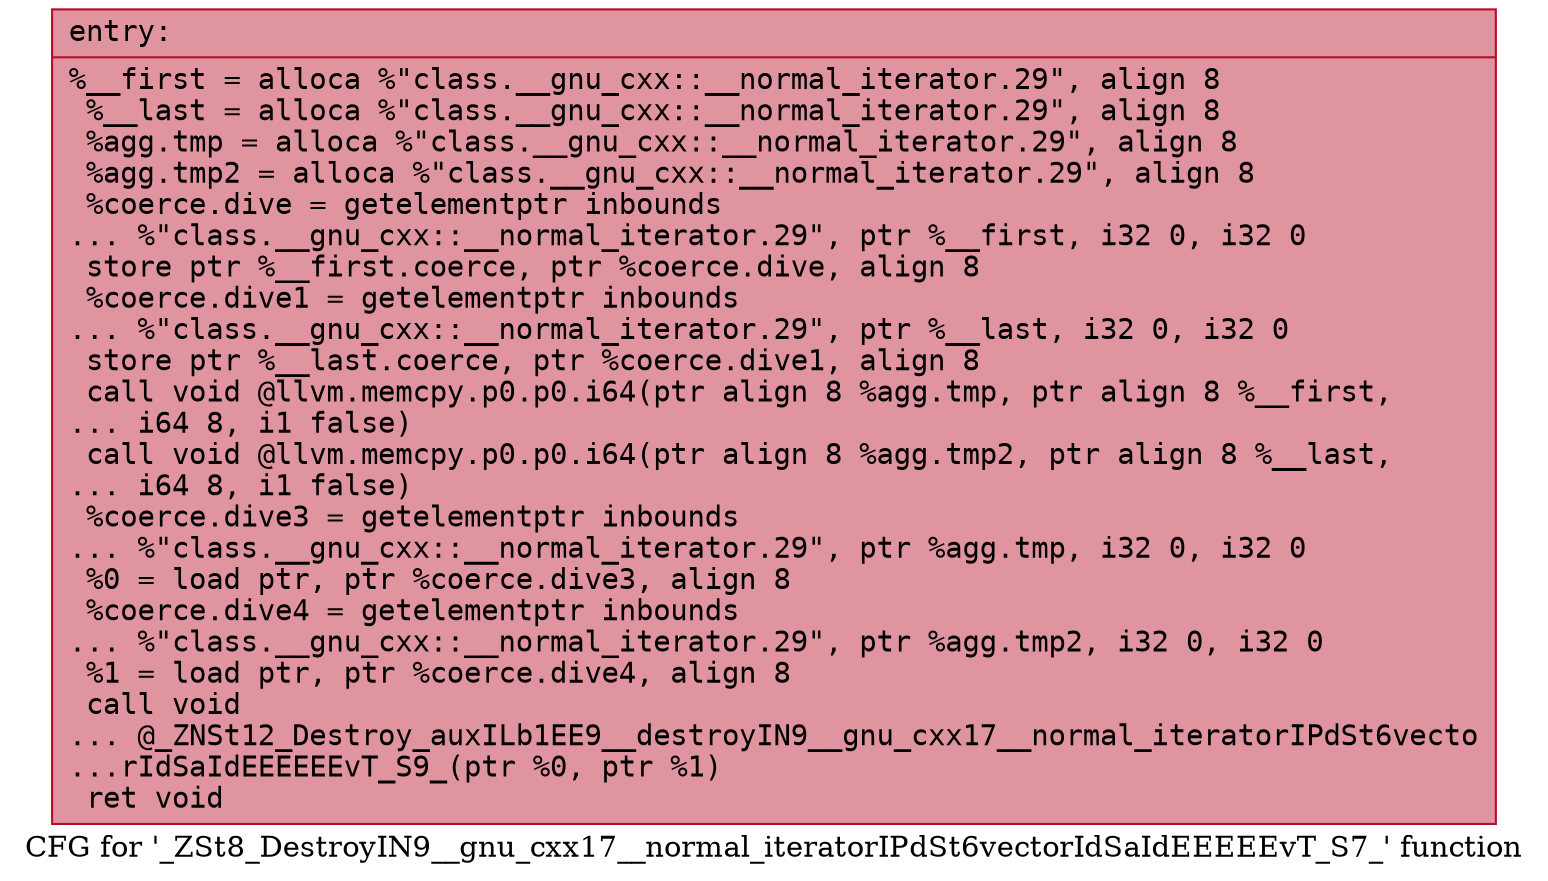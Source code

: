 digraph "CFG for '_ZSt8_DestroyIN9__gnu_cxx17__normal_iteratorIPdSt6vectorIdSaIdEEEEEvT_S7_' function" {
	label="CFG for '_ZSt8_DestroyIN9__gnu_cxx17__normal_iteratorIPdSt6vectorIdSaIdEEEEEvT_S7_' function";

	Node0x55e722dcf800 [shape=record,color="#b70d28ff", style=filled, fillcolor="#b70d2870" fontname="Courier",label="{entry:\l|  %__first = alloca %\"class.__gnu_cxx::__normal_iterator.29\", align 8\l  %__last = alloca %\"class.__gnu_cxx::__normal_iterator.29\", align 8\l  %agg.tmp = alloca %\"class.__gnu_cxx::__normal_iterator.29\", align 8\l  %agg.tmp2 = alloca %\"class.__gnu_cxx::__normal_iterator.29\", align 8\l  %coerce.dive = getelementptr inbounds\l... %\"class.__gnu_cxx::__normal_iterator.29\", ptr %__first, i32 0, i32 0\l  store ptr %__first.coerce, ptr %coerce.dive, align 8\l  %coerce.dive1 = getelementptr inbounds\l... %\"class.__gnu_cxx::__normal_iterator.29\", ptr %__last, i32 0, i32 0\l  store ptr %__last.coerce, ptr %coerce.dive1, align 8\l  call void @llvm.memcpy.p0.p0.i64(ptr align 8 %agg.tmp, ptr align 8 %__first,\l... i64 8, i1 false)\l  call void @llvm.memcpy.p0.p0.i64(ptr align 8 %agg.tmp2, ptr align 8 %__last,\l... i64 8, i1 false)\l  %coerce.dive3 = getelementptr inbounds\l... %\"class.__gnu_cxx::__normal_iterator.29\", ptr %agg.tmp, i32 0, i32 0\l  %0 = load ptr, ptr %coerce.dive3, align 8\l  %coerce.dive4 = getelementptr inbounds\l... %\"class.__gnu_cxx::__normal_iterator.29\", ptr %agg.tmp2, i32 0, i32 0\l  %1 = load ptr, ptr %coerce.dive4, align 8\l  call void\l... @_ZNSt12_Destroy_auxILb1EE9__destroyIN9__gnu_cxx17__normal_iteratorIPdSt6vecto\l...rIdSaIdEEEEEEvT_S9_(ptr %0, ptr %1)\l  ret void\l}"];
}

